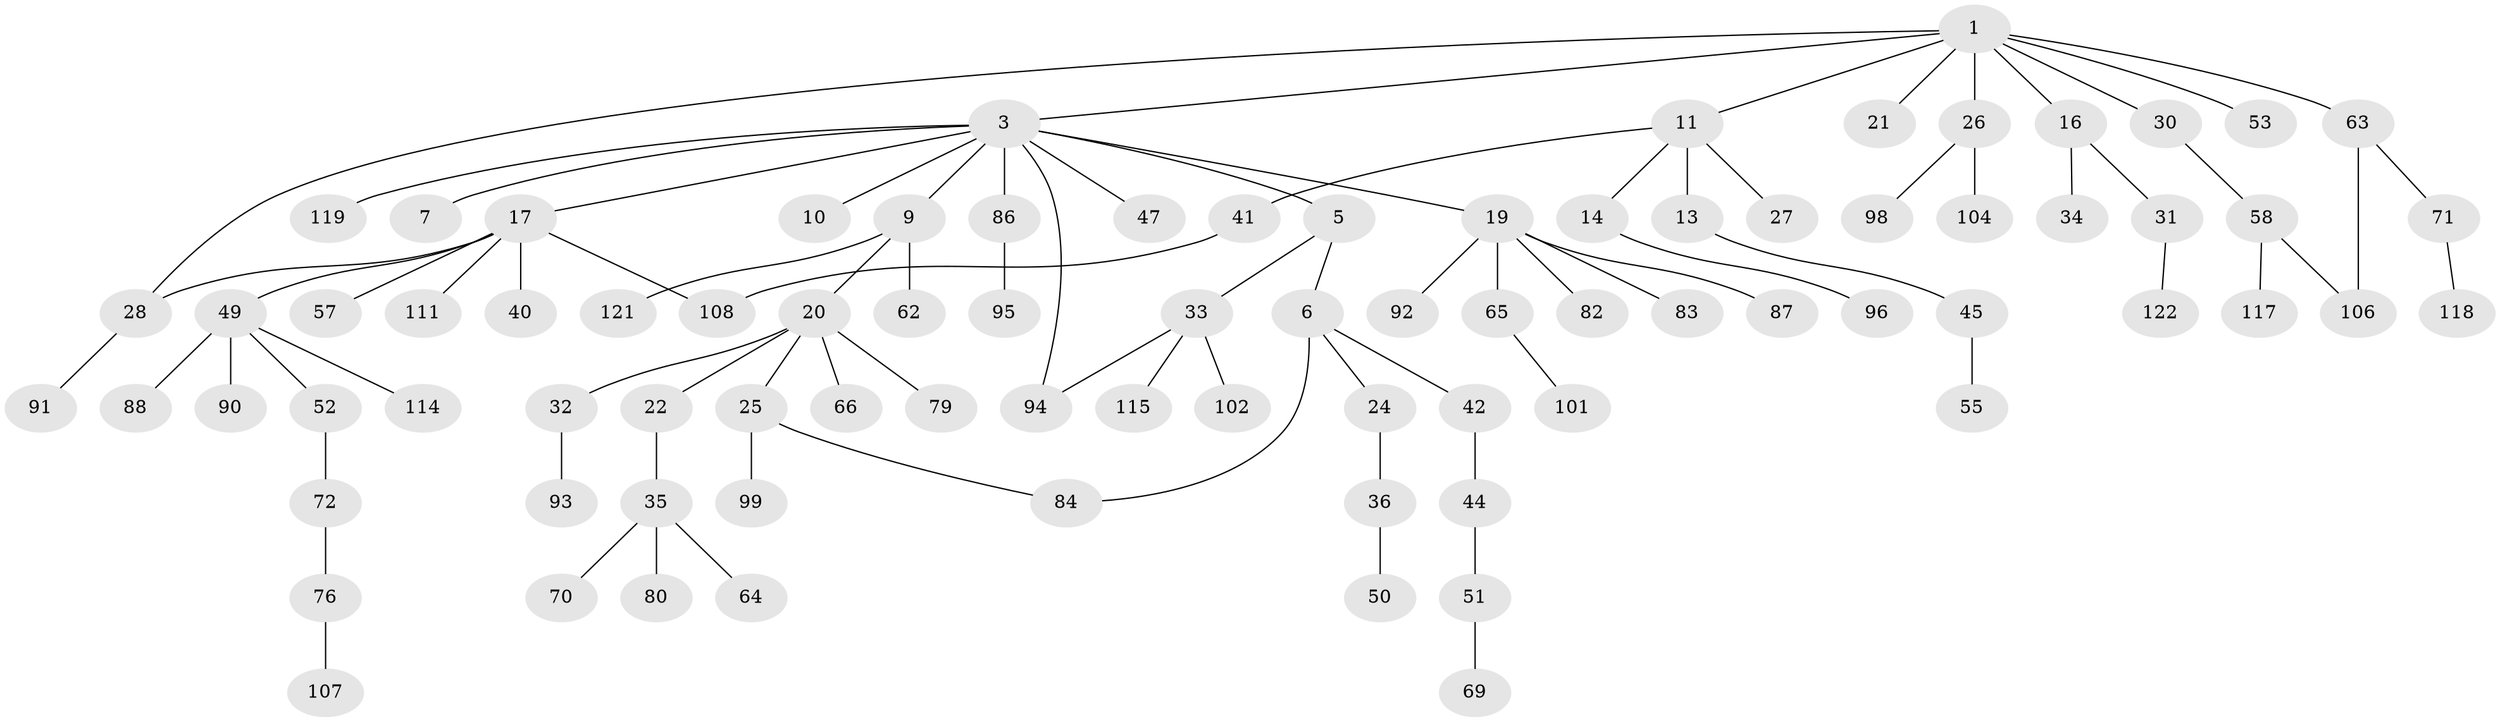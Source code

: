 // original degree distribution, {4: 0.06504065040650407, 7: 0.008130081300813009, 8: 0.008130081300813009, 5: 0.008130081300813009, 3: 0.17073170731707318, 2: 0.3089430894308943, 1: 0.4146341463414634, 6: 0.016260162601626018}
// Generated by graph-tools (version 1.1) at 2025/41/03/06/25 10:41:27]
// undirected, 83 vertices, 87 edges
graph export_dot {
graph [start="1"]
  node [color=gray90,style=filled];
  1 [super="+2"];
  3 [super="+4"];
  5 [super="+15"];
  6 [super="+8"];
  7 [super="+29"];
  9 [super="+23"];
  10;
  11 [super="+12"];
  13;
  14 [super="+110"];
  16 [super="+18"];
  17 [super="+38"];
  19 [super="+43"];
  20 [super="+56"];
  21 [super="+112"];
  22;
  24;
  25 [super="+73"];
  26 [super="+61"];
  27;
  28 [super="+39"];
  30 [super="+46"];
  31 [super="+113"];
  32;
  33 [super="+68"];
  34;
  35 [super="+37"];
  36;
  40;
  41 [super="+48"];
  42;
  44 [super="+67"];
  45 [super="+89"];
  47 [super="+60"];
  49 [super="+54"];
  50;
  51 [super="+81"];
  52;
  53 [super="+123"];
  55;
  57 [super="+59"];
  58 [super="+120"];
  62 [super="+100"];
  63 [super="+75"];
  64;
  65 [super="+78"];
  66 [super="+77"];
  69 [super="+85"];
  70;
  71;
  72 [super="+74"];
  76 [super="+97"];
  79;
  80;
  82;
  83;
  84 [super="+103"];
  86 [super="+116"];
  87;
  88;
  90;
  91;
  92 [super="+109"];
  93;
  94;
  95;
  96 [super="+105"];
  98;
  99;
  101;
  102;
  104;
  106;
  107;
  108;
  111;
  114;
  115;
  117;
  118;
  119;
  121;
  122;
  1 -- 16;
  1 -- 21;
  1 -- 26;
  1 -- 3;
  1 -- 53;
  1 -- 11;
  1 -- 28;
  1 -- 30;
  1 -- 63;
  3 -- 7;
  3 -- 9;
  3 -- 10;
  3 -- 47;
  3 -- 119;
  3 -- 94;
  3 -- 17;
  3 -- 19;
  3 -- 5;
  3 -- 86;
  5 -- 6;
  5 -- 33;
  6 -- 24;
  6 -- 42;
  6 -- 84;
  9 -- 20;
  9 -- 121;
  9 -- 62;
  11 -- 13;
  11 -- 14;
  11 -- 27;
  11 -- 41;
  13 -- 45;
  14 -- 96;
  16 -- 31;
  16 -- 34;
  17 -- 28;
  17 -- 49;
  17 -- 57;
  17 -- 111;
  17 -- 40;
  17 -- 108;
  19 -- 65;
  19 -- 92;
  19 -- 83;
  19 -- 82;
  19 -- 87;
  20 -- 22;
  20 -- 25;
  20 -- 32;
  20 -- 79;
  20 -- 66;
  22 -- 35;
  24 -- 36;
  25 -- 99;
  25 -- 84;
  26 -- 98;
  26 -- 104;
  28 -- 91;
  30 -- 58;
  31 -- 122;
  32 -- 93;
  33 -- 115;
  33 -- 102;
  33 -- 94;
  35 -- 64;
  35 -- 80;
  35 -- 70;
  36 -- 50;
  41 -- 108;
  42 -- 44;
  44 -- 51;
  45 -- 55;
  49 -- 52;
  49 -- 114;
  49 -- 88;
  49 -- 90;
  51 -- 69;
  52 -- 72;
  58 -- 117;
  58 -- 106;
  63 -- 71;
  63 -- 106;
  65 -- 101;
  71 -- 118;
  72 -- 76;
  76 -- 107;
  86 -- 95;
}
